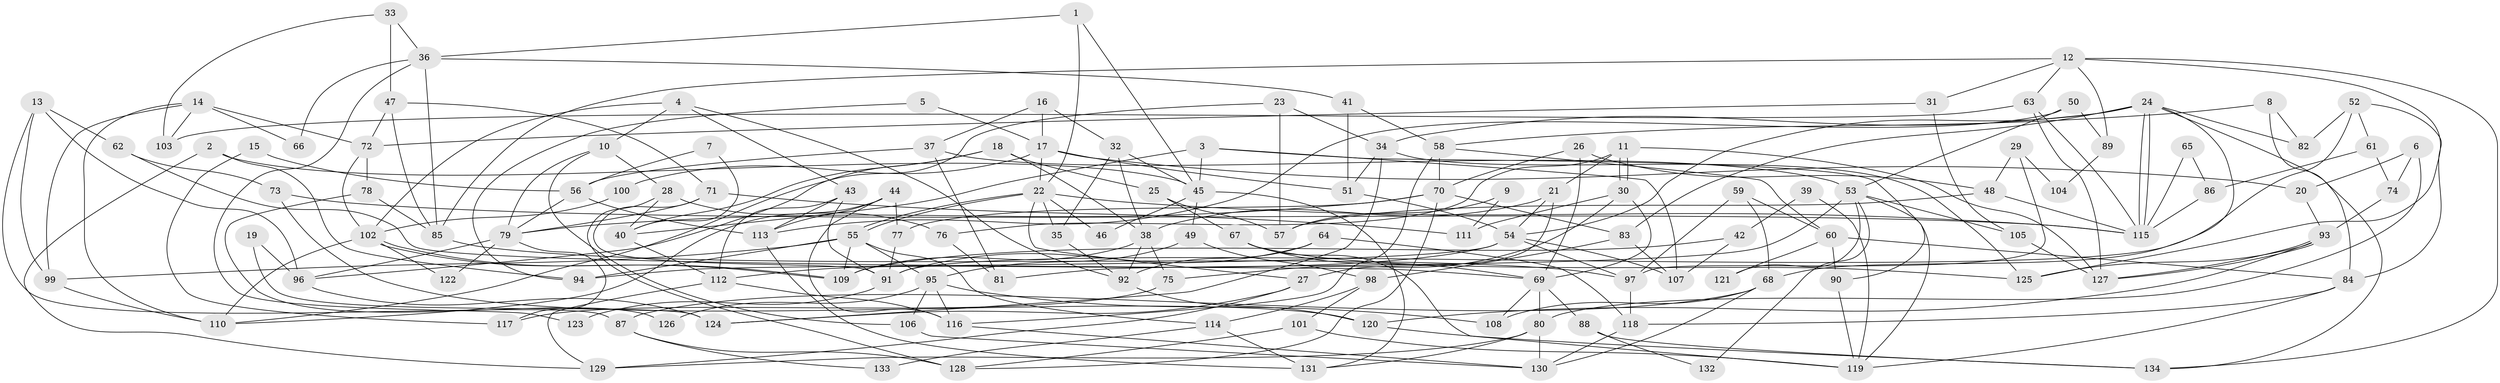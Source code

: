 // Generated by graph-tools (version 1.1) at 2025/49/03/09/25 04:49:15]
// undirected, 134 vertices, 268 edges
graph export_dot {
graph [start="1"]
  node [color=gray90,style=filled];
  1;
  2;
  3;
  4;
  5;
  6;
  7;
  8;
  9;
  10;
  11;
  12;
  13;
  14;
  15;
  16;
  17;
  18;
  19;
  20;
  21;
  22;
  23;
  24;
  25;
  26;
  27;
  28;
  29;
  30;
  31;
  32;
  33;
  34;
  35;
  36;
  37;
  38;
  39;
  40;
  41;
  42;
  43;
  44;
  45;
  46;
  47;
  48;
  49;
  50;
  51;
  52;
  53;
  54;
  55;
  56;
  57;
  58;
  59;
  60;
  61;
  62;
  63;
  64;
  65;
  66;
  67;
  68;
  69;
  70;
  71;
  72;
  73;
  74;
  75;
  76;
  77;
  78;
  79;
  80;
  81;
  82;
  83;
  84;
  85;
  86;
  87;
  88;
  89;
  90;
  91;
  92;
  93;
  94;
  95;
  96;
  97;
  98;
  99;
  100;
  101;
  102;
  103;
  104;
  105;
  106;
  107;
  108;
  109;
  110;
  111;
  112;
  113;
  114;
  115;
  116;
  117;
  118;
  119;
  120;
  121;
  122;
  123;
  124;
  125;
  126;
  127;
  128;
  129;
  130;
  131;
  132;
  133;
  134;
  1 -- 22;
  1 -- 45;
  1 -- 36;
  2 -- 94;
  2 -- 129;
  2 -- 45;
  3 -- 45;
  3 -- 40;
  3 -- 90;
  3 -- 107;
  4 -- 43;
  4 -- 102;
  4 -- 10;
  4 -- 92;
  5 -- 94;
  5 -- 17;
  6 -- 80;
  6 -- 20;
  6 -- 74;
  7 -- 56;
  7 -- 40;
  8 -- 84;
  8 -- 58;
  8 -- 82;
  9 -- 57;
  9 -- 111;
  10 -- 106;
  10 -- 28;
  10 -- 79;
  11 -- 21;
  11 -- 30;
  11 -- 30;
  11 -- 76;
  11 -- 127;
  12 -- 125;
  12 -- 85;
  12 -- 31;
  12 -- 63;
  12 -- 89;
  12 -- 134;
  13 -- 99;
  13 -- 87;
  13 -- 62;
  13 -- 96;
  14 -- 99;
  14 -- 72;
  14 -- 66;
  14 -- 103;
  14 -- 110;
  15 -- 117;
  15 -- 56;
  16 -- 32;
  16 -- 17;
  16 -- 37;
  17 -- 22;
  17 -- 51;
  17 -- 20;
  17 -- 100;
  18 -- 96;
  18 -- 25;
  18 -- 38;
  18 -- 40;
  19 -- 124;
  19 -- 96;
  20 -- 93;
  21 -- 38;
  21 -- 27;
  21 -- 54;
  22 -- 55;
  22 -- 55;
  22 -- 115;
  22 -- 27;
  22 -- 35;
  22 -- 46;
  23 -- 34;
  23 -- 110;
  23 -- 57;
  24 -- 115;
  24 -- 115;
  24 -- 134;
  24 -- 34;
  24 -- 54;
  24 -- 68;
  24 -- 82;
  24 -- 83;
  25 -- 67;
  25 -- 57;
  26 -- 70;
  26 -- 69;
  26 -- 48;
  27 -- 124;
  27 -- 129;
  28 -- 76;
  28 -- 40;
  28 -- 128;
  29 -- 97;
  29 -- 48;
  29 -- 104;
  30 -- 69;
  30 -- 75;
  30 -- 111;
  31 -- 105;
  31 -- 72;
  32 -- 35;
  32 -- 45;
  32 -- 38;
  33 -- 103;
  33 -- 47;
  33 -- 36;
  34 -- 51;
  34 -- 124;
  34 -- 125;
  35 -- 92;
  36 -- 41;
  36 -- 66;
  36 -- 85;
  36 -- 123;
  37 -- 56;
  37 -- 53;
  37 -- 81;
  38 -- 75;
  38 -- 92;
  38 -- 109;
  39 -- 42;
  39 -- 119;
  40 -- 112;
  41 -- 58;
  41 -- 51;
  42 -- 107;
  42 -- 109;
  43 -- 112;
  43 -- 91;
  43 -- 113;
  44 -- 113;
  44 -- 116;
  44 -- 77;
  44 -- 110;
  45 -- 49;
  45 -- 46;
  45 -- 131;
  47 -- 72;
  47 -- 85;
  47 -- 71;
  48 -- 115;
  48 -- 57;
  49 -- 98;
  49 -- 95;
  50 -- 113;
  50 -- 53;
  50 -- 89;
  51 -- 54;
  52 -- 82;
  52 -- 91;
  52 -- 61;
  52 -- 84;
  53 -- 119;
  53 -- 81;
  53 -- 105;
  53 -- 121;
  53 -- 132;
  54 -- 94;
  54 -- 97;
  54 -- 107;
  54 -- 112;
  55 -- 109;
  55 -- 94;
  55 -- 95;
  55 -- 99;
  55 -- 114;
  56 -- 113;
  56 -- 79;
  58 -- 70;
  58 -- 60;
  58 -- 116;
  59 -- 60;
  59 -- 68;
  59 -- 97;
  60 -- 84;
  60 -- 90;
  60 -- 121;
  61 -- 74;
  61 -- 86;
  62 -- 73;
  62 -- 69;
  63 -- 127;
  63 -- 103;
  63 -- 115;
  64 -- 118;
  64 -- 92;
  64 -- 91;
  65 -- 115;
  65 -- 86;
  67 -- 119;
  67 -- 69;
  67 -- 125;
  68 -- 130;
  68 -- 87;
  68 -- 108;
  69 -- 108;
  69 -- 80;
  69 -- 88;
  70 -- 77;
  70 -- 83;
  70 -- 79;
  70 -- 128;
  71 -- 79;
  71 -- 91;
  71 -- 111;
  72 -- 102;
  72 -- 78;
  73 -- 120;
  73 -- 115;
  74 -- 93;
  75 -- 117;
  76 -- 81;
  77 -- 91;
  78 -- 85;
  78 -- 126;
  79 -- 96;
  79 -- 117;
  79 -- 122;
  80 -- 129;
  80 -- 130;
  80 -- 131;
  83 -- 107;
  83 -- 98;
  84 -- 118;
  84 -- 119;
  85 -- 97;
  86 -- 115;
  87 -- 128;
  87 -- 133;
  88 -- 134;
  88 -- 132;
  89 -- 104;
  90 -- 119;
  91 -- 123;
  92 -- 120;
  93 -- 125;
  93 -- 127;
  93 -- 127;
  93 -- 120;
  95 -- 116;
  95 -- 106;
  95 -- 108;
  95 -- 126;
  96 -- 124;
  97 -- 118;
  98 -- 114;
  98 -- 101;
  99 -- 110;
  100 -- 102;
  101 -- 128;
  101 -- 119;
  102 -- 110;
  102 -- 109;
  102 -- 109;
  102 -- 122;
  105 -- 127;
  106 -- 130;
  112 -- 116;
  112 -- 129;
  113 -- 131;
  114 -- 131;
  114 -- 133;
  116 -- 130;
  118 -- 130;
  120 -- 134;
}
